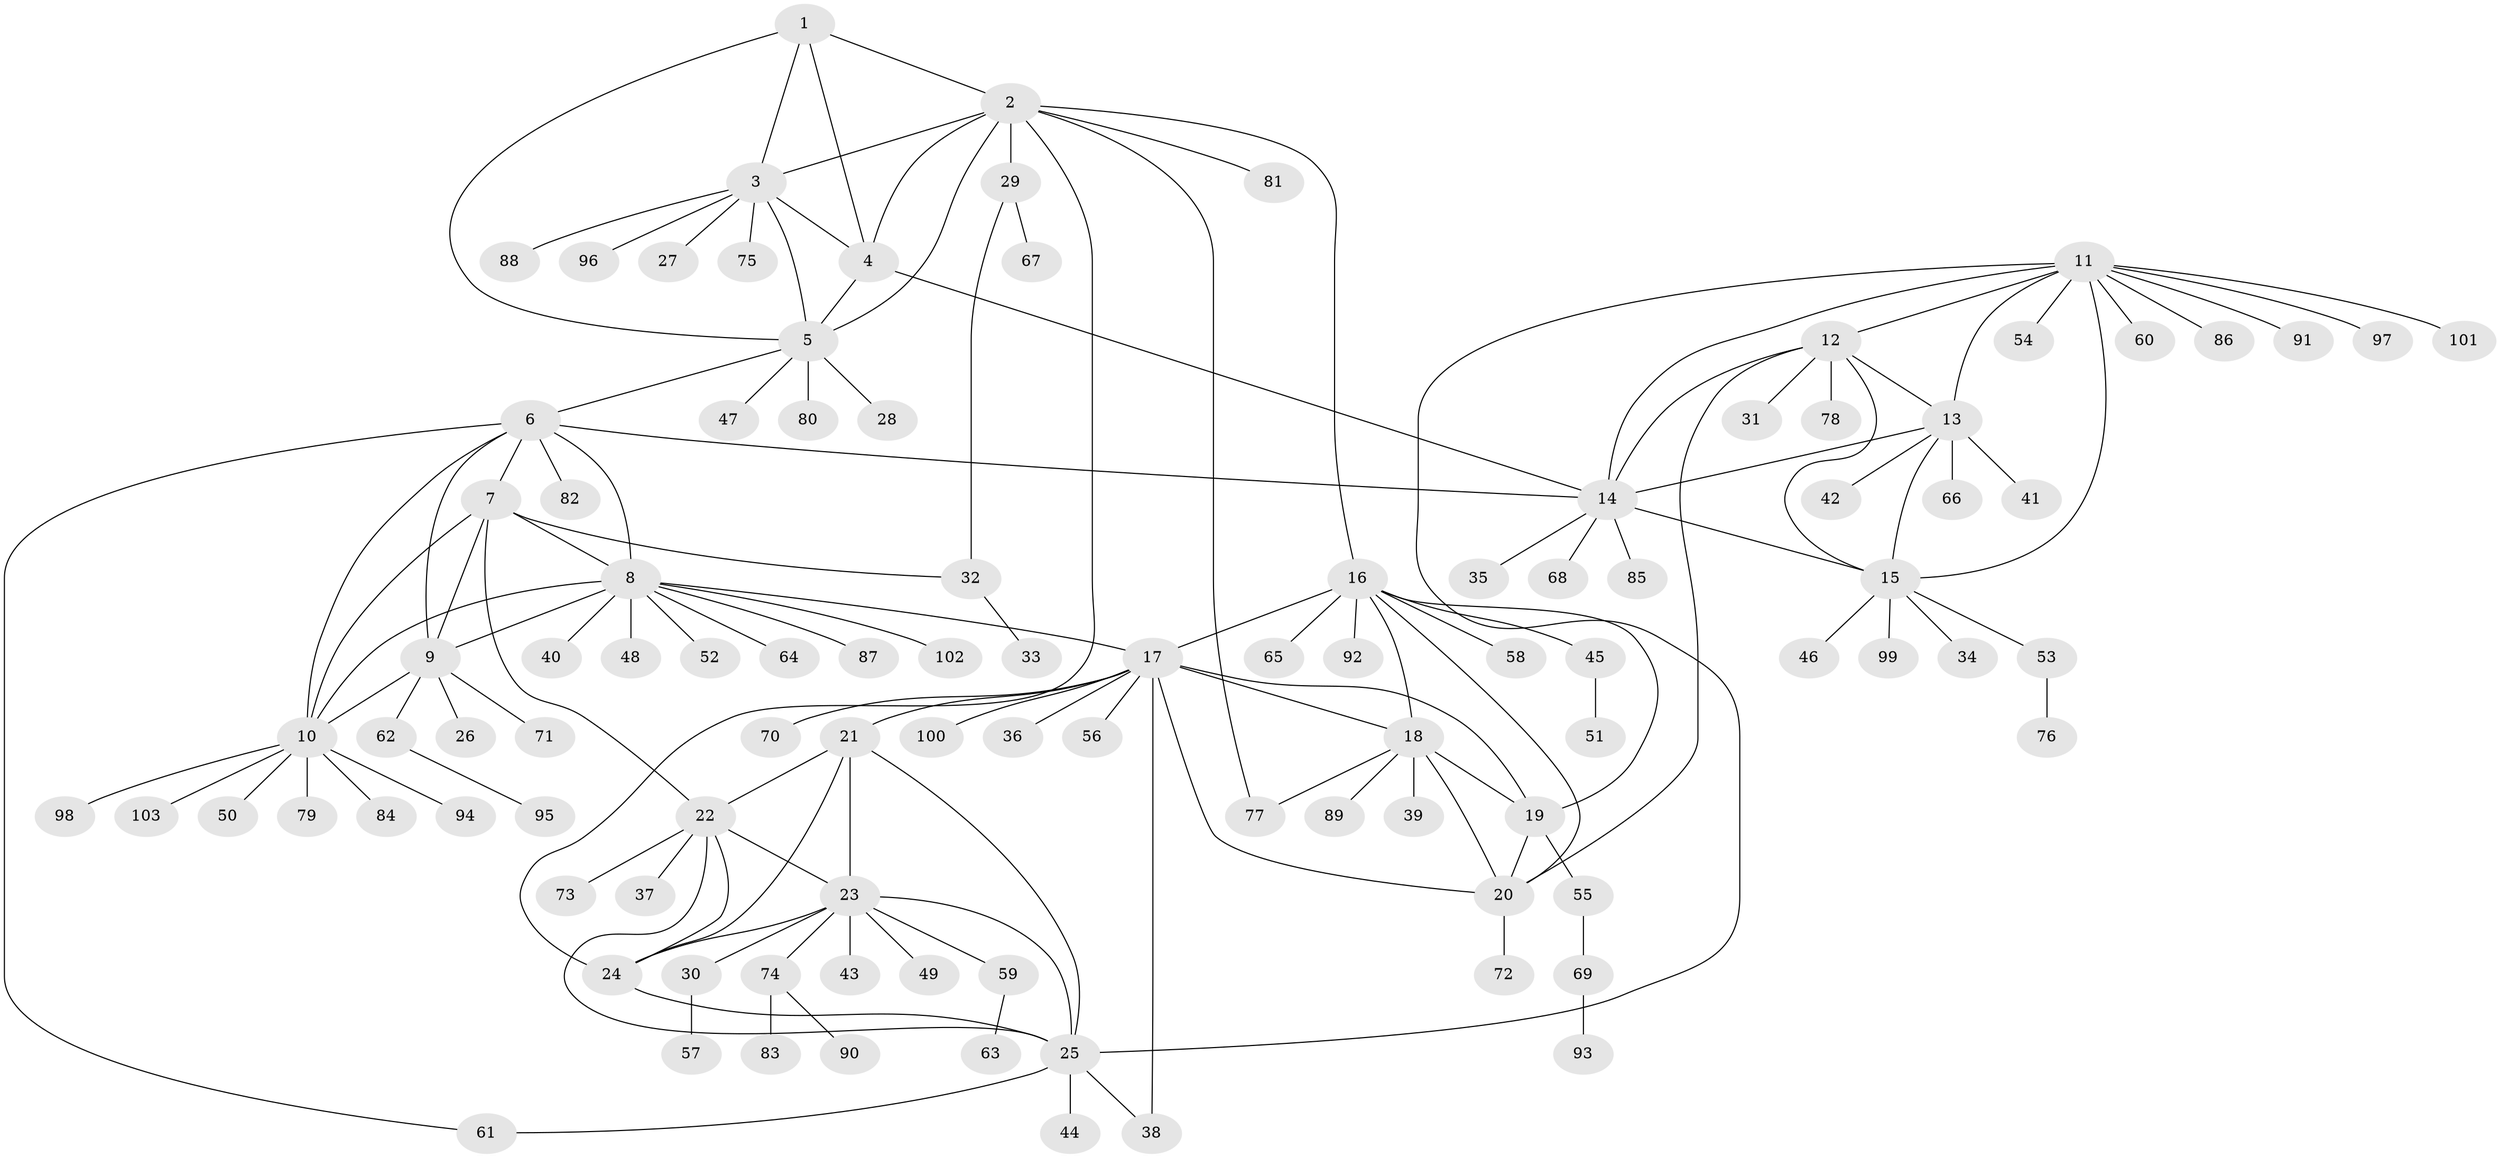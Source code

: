 // coarse degree distribution, {3: 0.012195121951219513, 9: 0.024390243902439025, 6: 0.0975609756097561, 8: 0.024390243902439025, 10: 0.024390243902439025, 16: 0.012195121951219513, 11: 0.012195121951219513, 5: 0.036585365853658534, 7: 0.012195121951219513, 1: 0.6585365853658537, 4: 0.012195121951219513, 2: 0.07317073170731707}
// Generated by graph-tools (version 1.1) at 2025/42/03/06/25 10:42:11]
// undirected, 103 vertices, 142 edges
graph export_dot {
graph [start="1"]
  node [color=gray90,style=filled];
  1;
  2;
  3;
  4;
  5;
  6;
  7;
  8;
  9;
  10;
  11;
  12;
  13;
  14;
  15;
  16;
  17;
  18;
  19;
  20;
  21;
  22;
  23;
  24;
  25;
  26;
  27;
  28;
  29;
  30;
  31;
  32;
  33;
  34;
  35;
  36;
  37;
  38;
  39;
  40;
  41;
  42;
  43;
  44;
  45;
  46;
  47;
  48;
  49;
  50;
  51;
  52;
  53;
  54;
  55;
  56;
  57;
  58;
  59;
  60;
  61;
  62;
  63;
  64;
  65;
  66;
  67;
  68;
  69;
  70;
  71;
  72;
  73;
  74;
  75;
  76;
  77;
  78;
  79;
  80;
  81;
  82;
  83;
  84;
  85;
  86;
  87;
  88;
  89;
  90;
  91;
  92;
  93;
  94;
  95;
  96;
  97;
  98;
  99;
  100;
  101;
  102;
  103;
  1 -- 2;
  1 -- 3;
  1 -- 4;
  1 -- 5;
  2 -- 3;
  2 -- 4;
  2 -- 5;
  2 -- 16;
  2 -- 24;
  2 -- 29;
  2 -- 77;
  2 -- 81;
  3 -- 4;
  3 -- 5;
  3 -- 27;
  3 -- 75;
  3 -- 88;
  3 -- 96;
  4 -- 5;
  4 -- 14;
  5 -- 6;
  5 -- 28;
  5 -- 47;
  5 -- 80;
  6 -- 7;
  6 -- 8;
  6 -- 9;
  6 -- 10;
  6 -- 14;
  6 -- 61;
  6 -- 82;
  7 -- 8;
  7 -- 9;
  7 -- 10;
  7 -- 22;
  7 -- 32;
  8 -- 9;
  8 -- 10;
  8 -- 17;
  8 -- 40;
  8 -- 48;
  8 -- 52;
  8 -- 64;
  8 -- 87;
  8 -- 102;
  9 -- 10;
  9 -- 26;
  9 -- 62;
  9 -- 71;
  10 -- 50;
  10 -- 79;
  10 -- 84;
  10 -- 94;
  10 -- 98;
  10 -- 103;
  11 -- 12;
  11 -- 13;
  11 -- 14;
  11 -- 15;
  11 -- 25;
  11 -- 54;
  11 -- 60;
  11 -- 86;
  11 -- 91;
  11 -- 97;
  11 -- 101;
  12 -- 13;
  12 -- 14;
  12 -- 15;
  12 -- 20;
  12 -- 31;
  12 -- 78;
  13 -- 14;
  13 -- 15;
  13 -- 41;
  13 -- 42;
  13 -- 66;
  14 -- 15;
  14 -- 35;
  14 -- 68;
  14 -- 85;
  15 -- 34;
  15 -- 46;
  15 -- 53;
  15 -- 99;
  16 -- 17;
  16 -- 18;
  16 -- 19;
  16 -- 20;
  16 -- 45;
  16 -- 58;
  16 -- 65;
  16 -- 92;
  17 -- 18;
  17 -- 19;
  17 -- 20;
  17 -- 21;
  17 -- 36;
  17 -- 38;
  17 -- 56;
  17 -- 70;
  17 -- 100;
  18 -- 19;
  18 -- 20;
  18 -- 39;
  18 -- 77;
  18 -- 89;
  19 -- 20;
  19 -- 55;
  20 -- 72;
  21 -- 22;
  21 -- 23;
  21 -- 24;
  21 -- 25;
  22 -- 23;
  22 -- 24;
  22 -- 25;
  22 -- 37;
  22 -- 73;
  23 -- 24;
  23 -- 25;
  23 -- 30;
  23 -- 43;
  23 -- 49;
  23 -- 59;
  23 -- 74;
  24 -- 25;
  25 -- 38;
  25 -- 44;
  25 -- 61;
  29 -- 32;
  29 -- 67;
  30 -- 57;
  32 -- 33;
  45 -- 51;
  53 -- 76;
  55 -- 69;
  59 -- 63;
  62 -- 95;
  69 -- 93;
  74 -- 83;
  74 -- 90;
}
